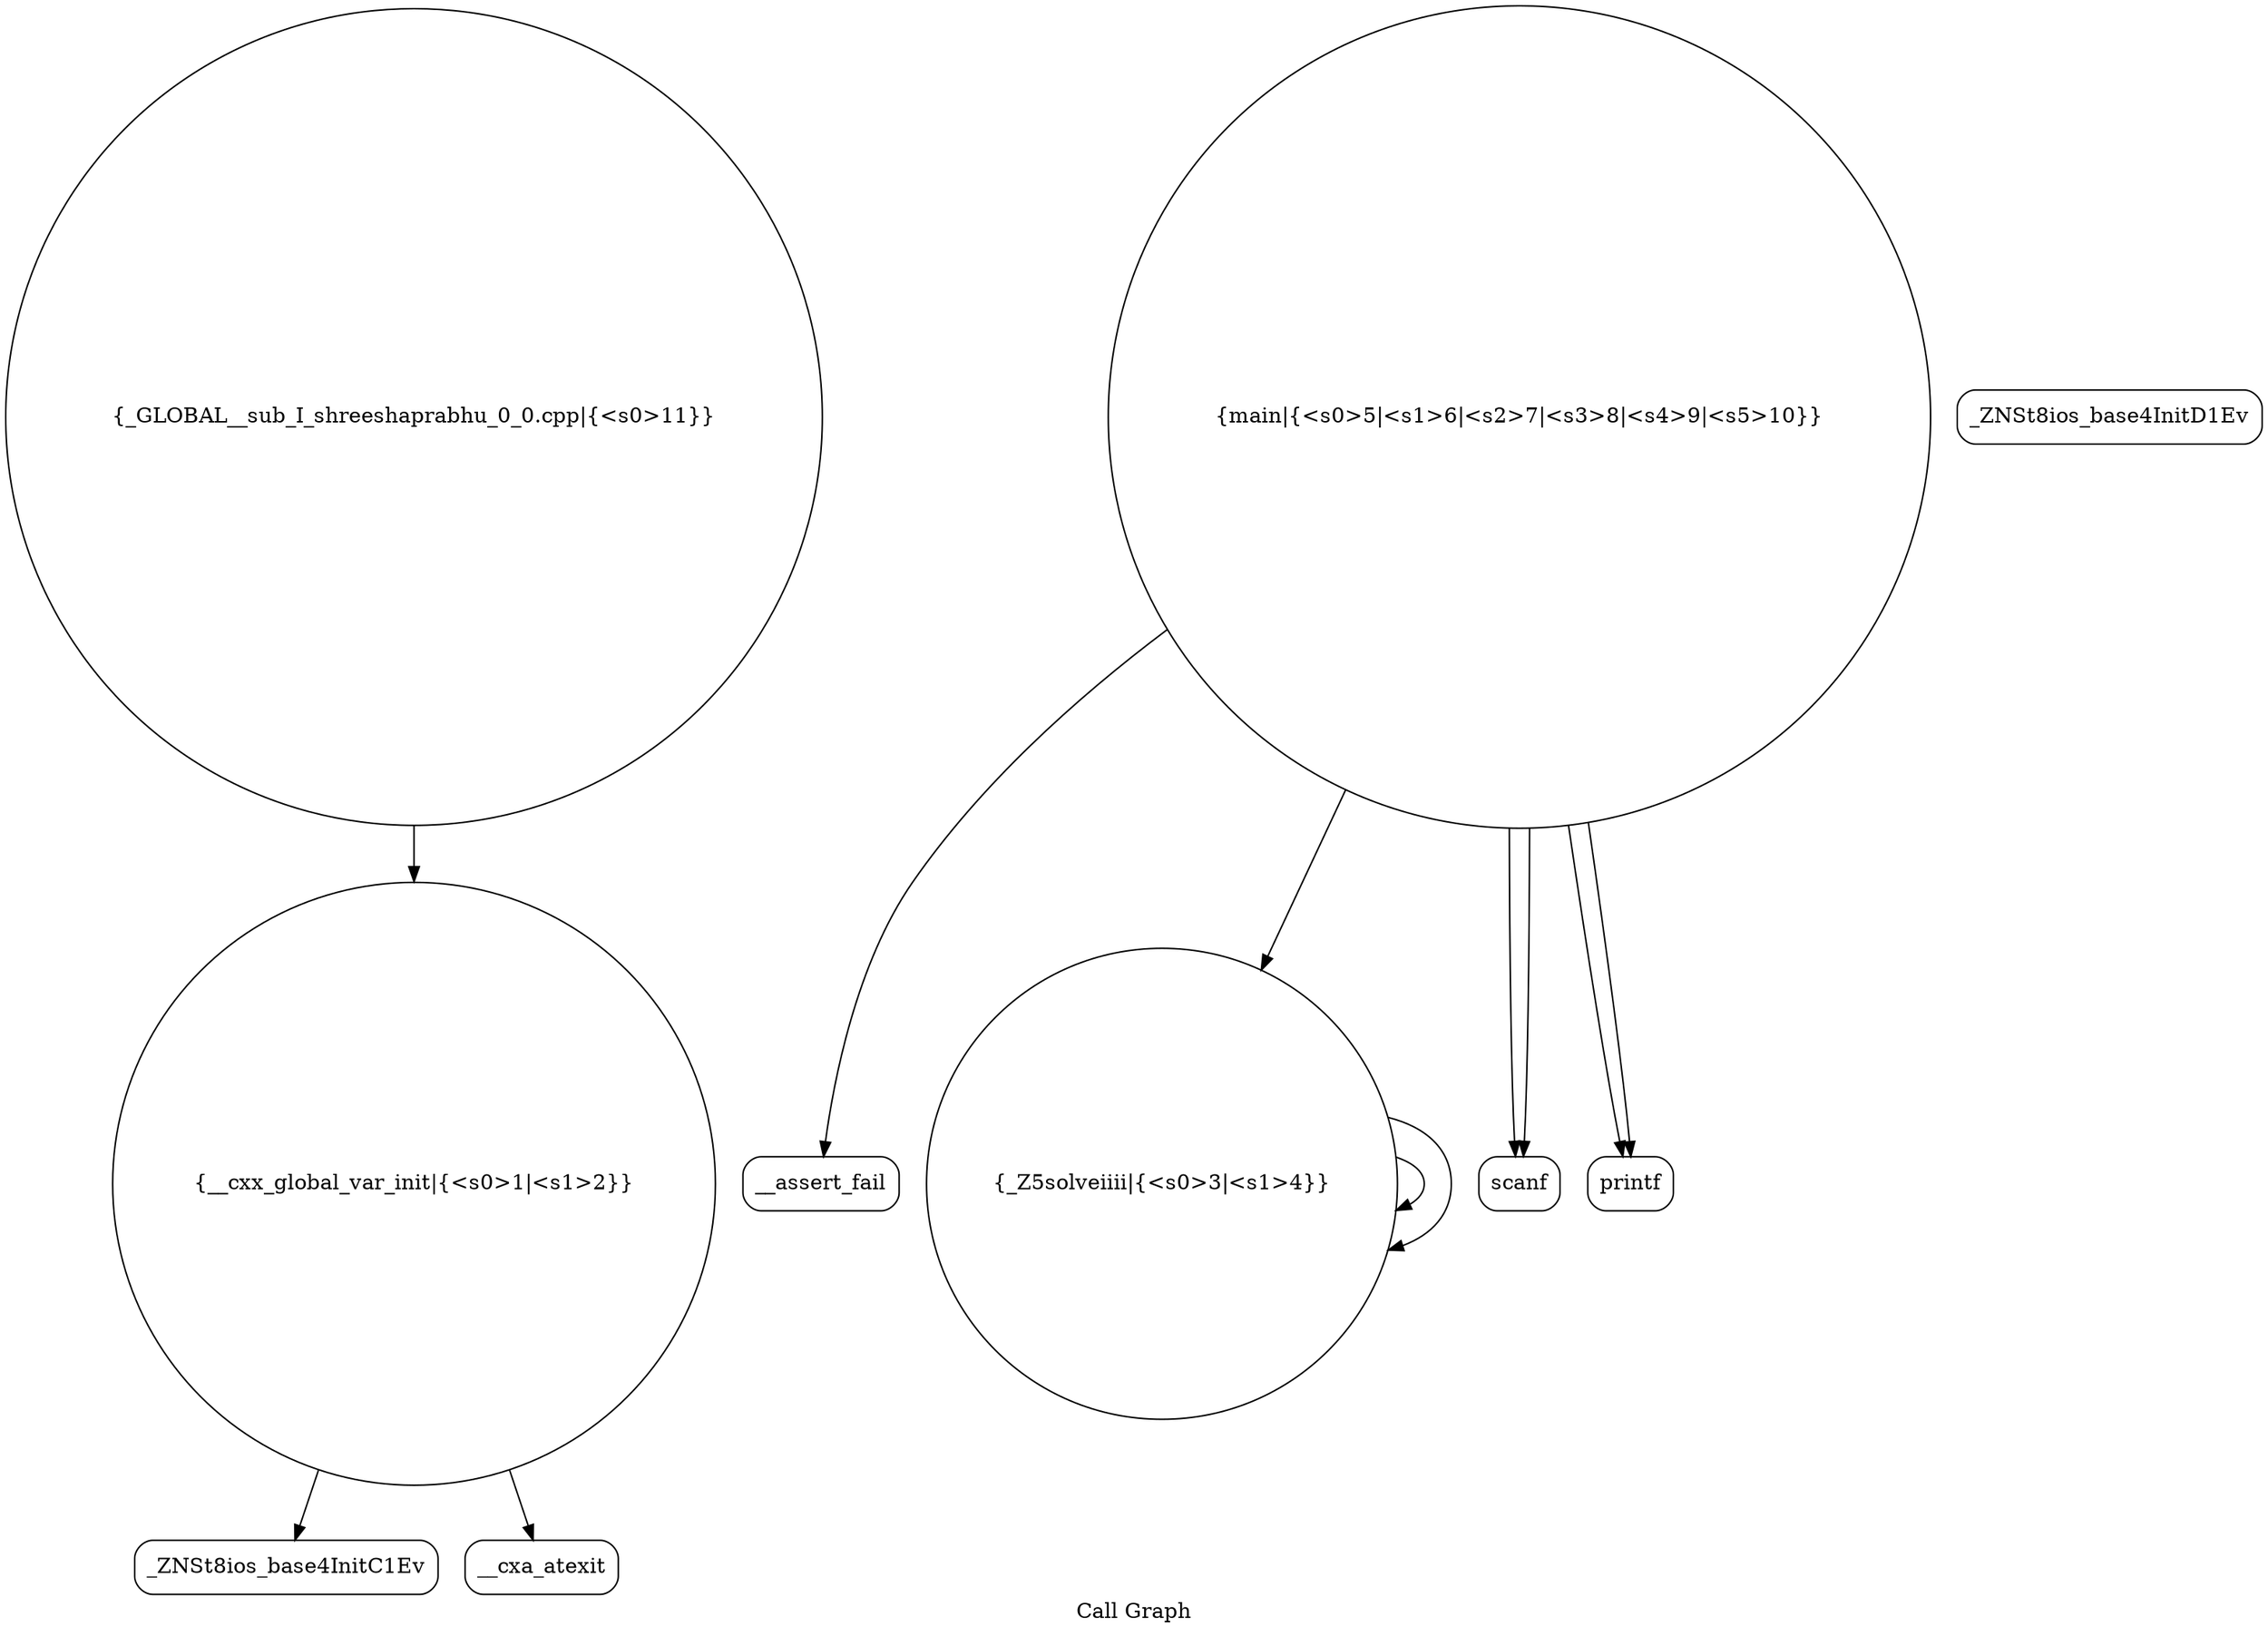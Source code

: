 digraph "Call Graph" {
	label="Call Graph";

	Node0x557777ab11b0 [shape=record,shape=circle,label="{__cxx_global_var_init|{<s0>1|<s1>2}}"];
	Node0x557777ab11b0:s0 -> Node0x557777ab1640[color=black];
	Node0x557777ab11b0:s1 -> Node0x557777ab1740[color=black];
	Node0x557777ab1940 [shape=record,shape=Mrecord,label="{__assert_fail}"];
	Node0x557777ab16c0 [shape=record,shape=Mrecord,label="{_ZNSt8ios_base4InitD1Ev}"];
	Node0x557777ab1a40 [shape=record,shape=circle,label="{_GLOBAL__sub_I_shreeshaprabhu_0_0.cpp|{<s0>11}}"];
	Node0x557777ab1a40:s0 -> Node0x557777ab11b0[color=black];
	Node0x557777ab17c0 [shape=record,shape=circle,label="{_Z5solveiiii|{<s0>3|<s1>4}}"];
	Node0x557777ab17c0:s0 -> Node0x557777ab17c0[color=black];
	Node0x557777ab17c0:s1 -> Node0x557777ab17c0[color=black];
	Node0x557777ab18c0 [shape=record,shape=Mrecord,label="{scanf}"];
	Node0x557777ab1640 [shape=record,shape=Mrecord,label="{_ZNSt8ios_base4InitC1Ev}"];
	Node0x557777ab19c0 [shape=record,shape=Mrecord,label="{printf}"];
	Node0x557777ab1740 [shape=record,shape=Mrecord,label="{__cxa_atexit}"];
	Node0x557777ab1840 [shape=record,shape=circle,label="{main|{<s0>5|<s1>6|<s2>7|<s3>8|<s4>9|<s5>10}}"];
	Node0x557777ab1840:s0 -> Node0x557777ab18c0[color=black];
	Node0x557777ab1840:s1 -> Node0x557777ab18c0[color=black];
	Node0x557777ab1840:s2 -> Node0x557777ab1940[color=black];
	Node0x557777ab1840:s3 -> Node0x557777ab19c0[color=black];
	Node0x557777ab1840:s4 -> Node0x557777ab17c0[color=black];
	Node0x557777ab1840:s5 -> Node0x557777ab19c0[color=black];
}
